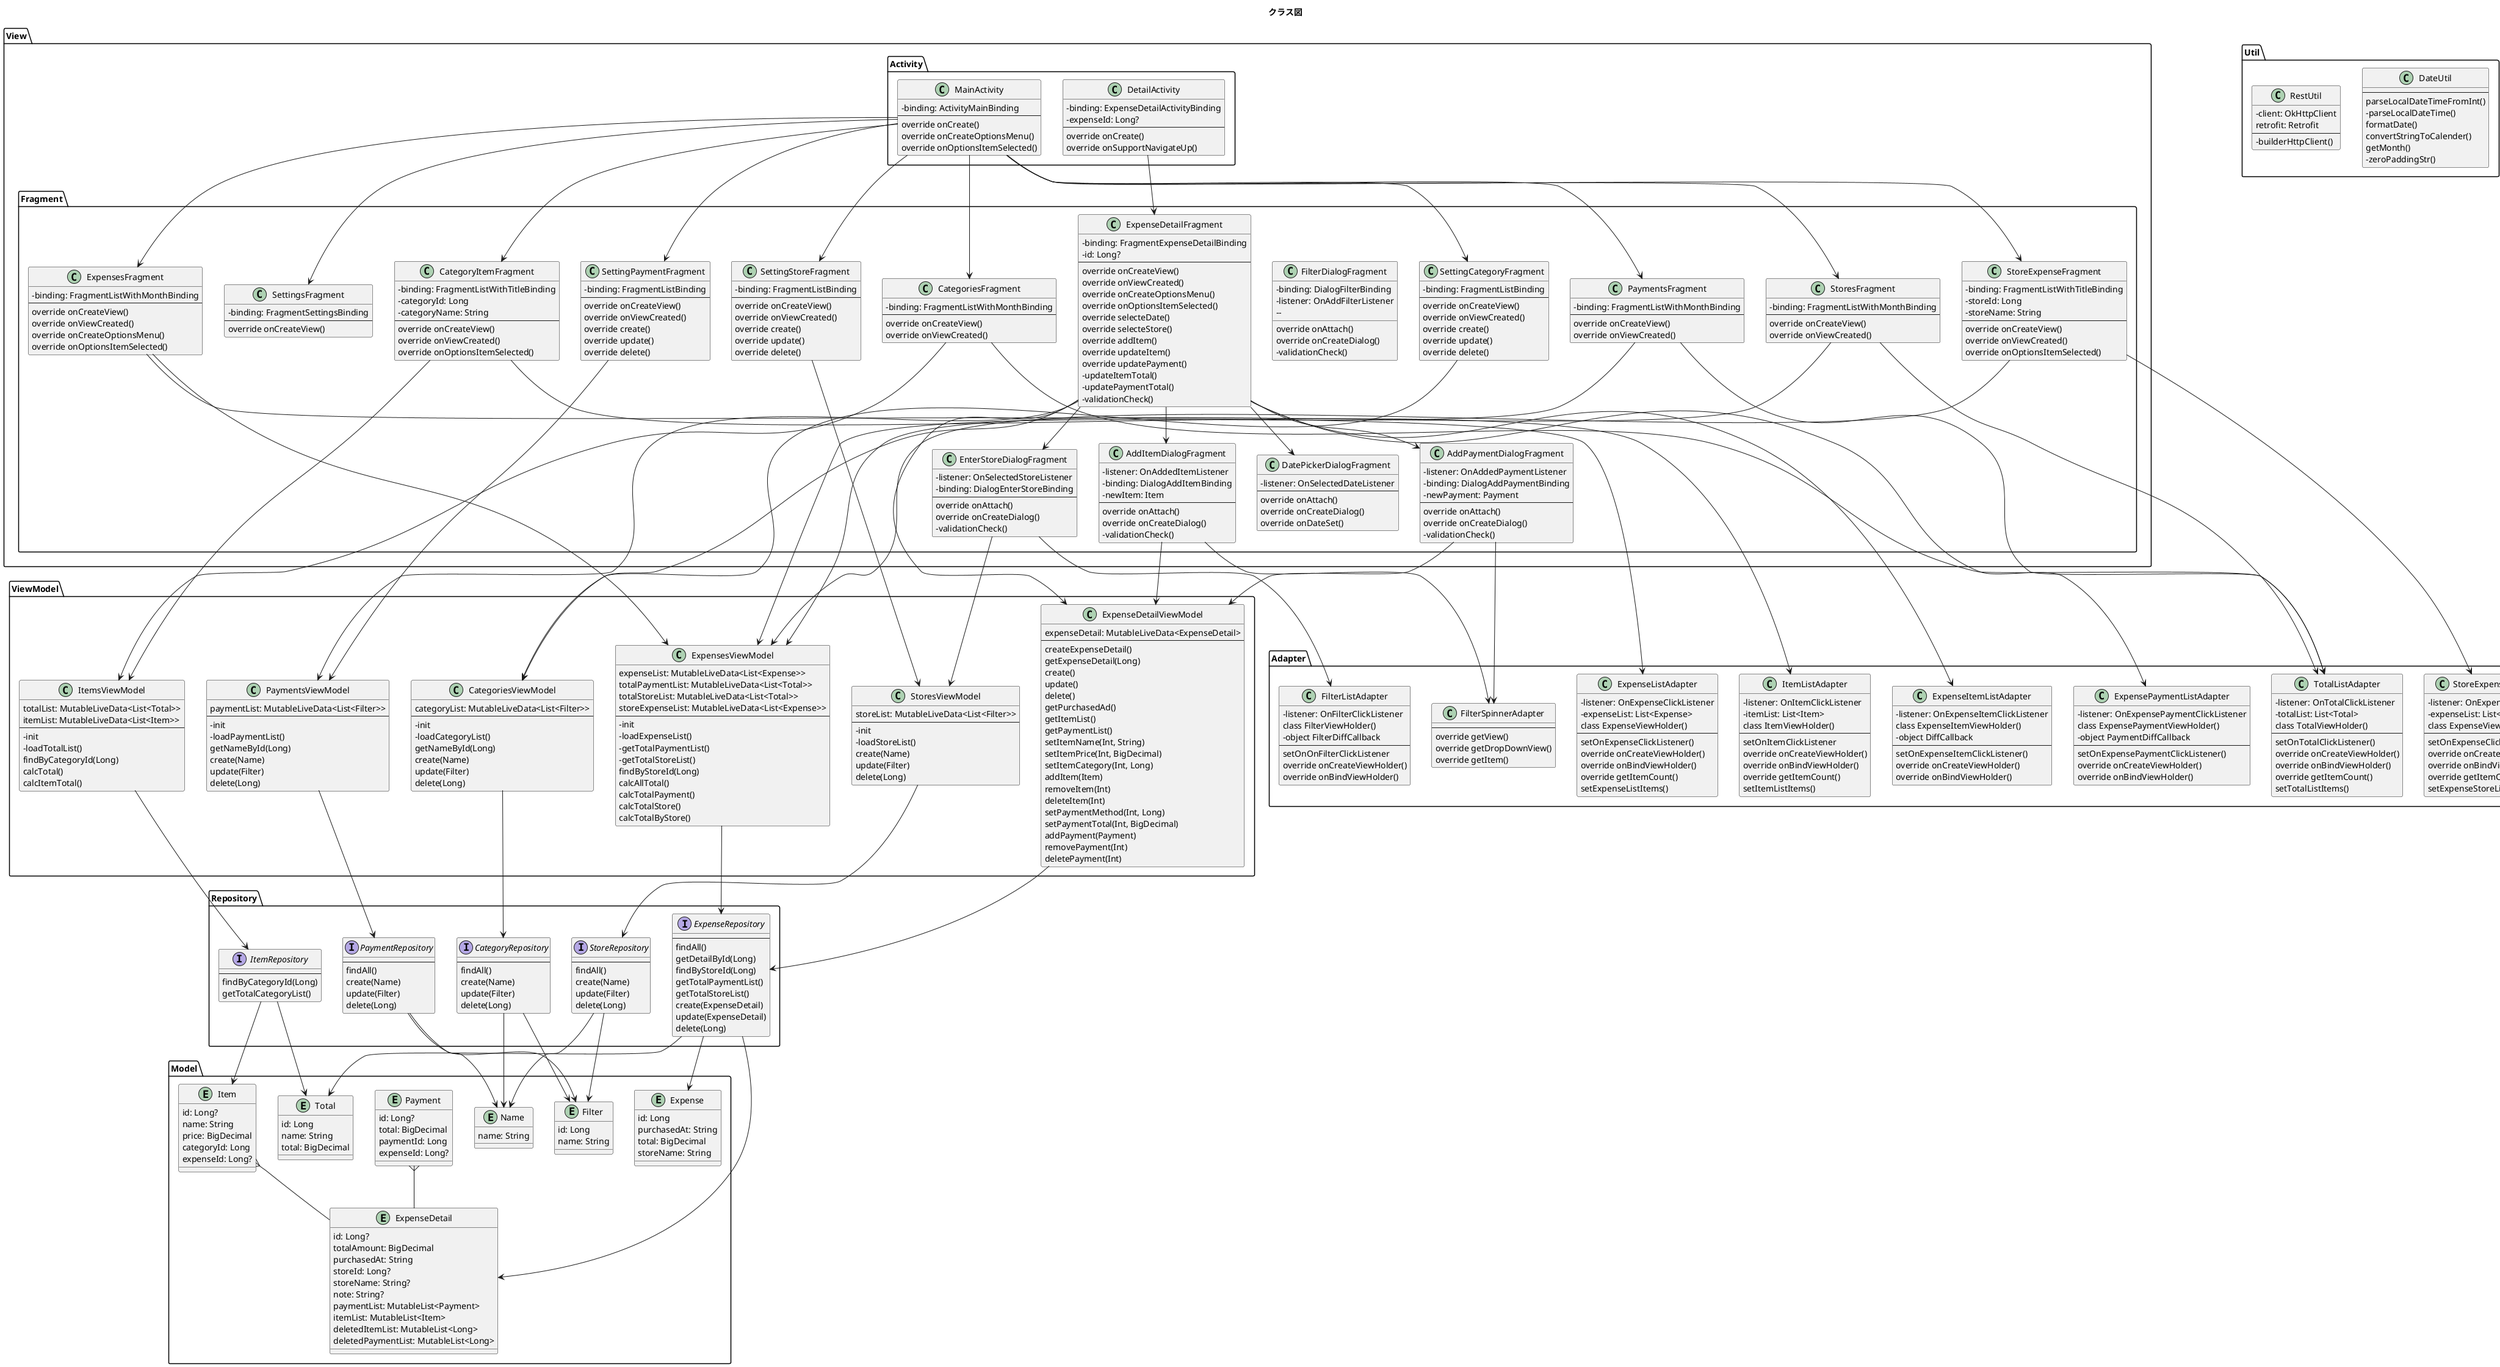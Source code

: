 @startuml
skinparam classAttributeIconSize 0

title クラス図

package Model {

    Entity Expense {

        id: Long
        purchasedAt: String
        total: BigDecimal
        storeName: String
    }

    Entity ExpenseDetail {

        id: Long?
        totalAmount: BigDecimal
        purchasedAt: String
        storeId: Long?
        storeName: String?
        note: String?
        paymentList: MutableList<Payment>
        itemList: MutableList<Item>
        deletedItemList: MutableList<Long>
        deletedPaymentList: MutableList<Long>
    }

    Entity Filter {

        id: Long
        name: String
    }

    Entity Item {

        id: Long?
        name: String
        price: BigDecimal
        categoryId: Long
        expenseId: Long?
    }

    Entity Name {
        name: String
    }

    Entity Payment {

        id: Long?
        total: BigDecimal
        paymentId: Long
        expenseId: Long?
    }

    Entity Total {

        id: Long
        name: String
        total: BigDecimal
    }

}
Item }-- ExpenseDetail
Payment }-- ExpenseDetail

package Repository {

    interface CategoryRepository {
        --
        findAll()
        create(Name)
        update(Filter)
        delete(Long)
    }

    interface ExpenseRepository {
        --
        findAll()
        getDetailById(Long)
        findByStoreId(Long)
        getTotalPaymentList()
        getTotalStoreList()
        create(ExpenseDetail)
        update(ExpenseDetail)
        delete(Long)
    }

    interface ItemRepository {
        --
        findByCategoryId(Long)
        getTotalCategoryList()
    }

    interface PaymentRepository {
        --
        findAll()
        create(Name)
        update(Filter)
        delete(Long)
    }

    interface StoreRepository {
        --
        findAll()
        create(Name)
        update(Filter)
        delete(Long)
    }
}
CategoryRepository --> Filter
CategoryRepository --> Name
ExpenseRepository --> Expense
ExpenseRepository --> ExpenseDetail
ExpenseRepository --> Total
ItemRepository --> Item
ItemRepository --> Total
PaymentRepository --> Filter
PaymentRepository --> Name
StoreRepository --> Filter
StoreRepository --> Name

package ViewModel {

    class CategoriesViewModel {
        categoryList: MutableLiveData<List<Filter>>
        --
        - init
        - loadCategoryList()
        getNameById(Long)
        create(Name)
        update(Filter)
        delete(Long)
    }

    class ExpenseDetailViewModel {
        expenseDetail: MutableLiveData<ExpenseDetail>
        --
        createExpenseDetail()
        getExpenseDetail(Long)
        create()
        update()
        delete()
        getPurchasedAd()
        getItemList()
        getPaymentList()
        setItemName(Int, String)
        setItemPrice(Int, BigDecimal)
        setItemCategory(Int, Long)
        addItem(Item)
        removeItem(Int)
        deleteItem(Int)
        setPaymentMethod(Int, Long)
        setPaymentTotal(Int, BigDecimal)
        addPayment(Payment)
        removePayment(Int)
        deletePayment(Int)
    }

    class ExpensesViewModel {
        expenseList: MutableLiveData<List<Expense>>
        totalPaymentList: MutableLiveData<List<Total>>
        totalStoreList: MutableLiveData<List<Total>>
        storeExpenseList: MutableLiveData<List<Expense>>
        --
        - init
        - loadExpenseList()
        - getTotalPaymentList()
        - getTotalStoreList()
        findByStoreId(Long)
        calcAllTotal()
        calcTotalPayment()
        calcTotalStore()
        calcTotalByStore()
    }

    class ItemsViewModel {
        totalList: MutableLiveData<List<Total>>
        itemList: MutableLiveData<List<Item>>
        --
        - init
        - loadTotalList()
        findByCategoryId(Long)
        calcTotal()
        calcItemTotal()
    }

    class PaymentsViewModel {
        paymentList: MutableLiveData<List<Filter>>
        --
        - init
        - loadPaymentList()
        getNameById(Long)
        create(Name)
        update(Filter)
        delete(Long)
    }

    class StoresViewModel {
        storeList: MutableLiveData<List<Filter>>
        --
        - init
        - loadStoreList()
        create(Name)
        update(Filter)
        delete(Long)
    }
}
CategoriesViewModel --> CategoryRepository
ExpenseDetailViewModel --> ExpenseRepository
ExpensesViewModel --> ExpenseRepository
ItemsViewModel --> ItemRepository
PaymentsViewModel --> PaymentRepository
StoresViewModel --> StoreRepository


package Adapter {

    class ExpenseItemListAdapter {
        - listener: OnExpenseItemClickListener
        class ExpenseItemViewHolder()
        - object DiffCallback
        --
        setOnExpenseItemClickListener()
        override onCreateViewHolder()
        override onBindViewHolder()
    }

    class ExpenseListAdapter {
        - listener: OnExpenseClickListener
        - expenseList: List<Expense>
        class ExpenseViewHolder()
        --
        setOnExpenseClickListener()
        override onCreateViewHolder()
        override onBindViewHolder()
        override getItemCount()
        setExpenseListItems()
    }

    class ExpensePaymentListAdapter {
        - listener: OnExpensePaymentClickListener
        class ExpensePaymentViewHolder()
        - object PaymentDiffCallback
        --
        setOnExpensePaymentClickListener()
        override onCreateViewHolder()
        override onBindViewHolder()
    }

    class FilterListAdapter {
        - listener: OnFilterClickListener
        class FilterViewHolder()
        - object FilterDiffCallback
        --
        setOnOnFilterClickListener
        override onCreateViewHolder()
        override onBindViewHolder()
    }

    class FilterSpinnerAdapter {
        --
        override getView()
        override getDropDownView()
        override getItem()
    }

    class ItemListAdapter {
        - listener: OnItemClickListener
        - itemList: List<Item>
        class ItemViewHolder()
        --
        setOnItemClickListener
        override onCreateViewHolder()
        override onBindViewHolder()
        override getItemCount()
        setItemListItems()
    }

    class StoreExpenseListAdapter {
        - listener: OnExpenseClickListener
        - expenseList: List<Expense>
        class ExpenseViewHolder()
        --
        setOnExpenseClickListener()
        override onCreateViewHolder()
        override onBindViewHolder()
        override getItemCount()
        setExpenseStoreListItems()
    }

    class TotalListAdapter {
        - listener: OnTotalClickListener
        - totalList: List<Total>
        class TotalViewHolder()
        --
        setOnTotalClickListener()
        override onCreateViewHolder()
        override onBindViewHolder()
        override getItemCount()
        setTotalListItems()
    }
}

package View {

    package Fragment {

        class AddItemDialogFragment {
            - listener: OnAddedItemListener
            - binding: DialogAddItemBinding
            - newItem: Item
            --
            override onAttach()
            override onCreateDialog()
            - validationCheck()
        }

        class AddPaymentDialogFragment {
            - listener: OnAddedPaymentListener
            - binding: DialogAddPaymentBinding
            - newPayment: Payment
            --
            override onAttach()
            override onCreateDialog()
            - validationCheck()
        }

        class CategoriesFragment {
            - binding: FragmentListWithMonthBinding
            --
            override onCreateView()
            override onViewCreated()
        }

        class CategoryItemFragment {
            - binding: FragmentListWithTitleBinding
            - categoryId: Long
            - categoryName: String
            --
            override onCreateView()
            override onViewCreated()
            override onOptionsItemSelected()
        }

        class DatePickerDialogFragment {
            - listener: OnSelectedDateListener
            --
            override onAttach()
            override onCreateDialog()
            override onDateSet()
        }

        class EnterStoreDialogFragment {
            - listener: OnSelectedStoreListener
            - binding: DialogEnterStoreBinding
            --
            override onAttach()
            override onCreateDialog()
            - validationCheck()
        }

        class ExpenseDetailFragment {
            - binding: FragmentExpenseDetailBinding
            - id: Long?
            --
            override onCreateView()
            override onViewCreated()
            override onCreateOptionsMenu()
            override onOptionsItemSelected()
            override selecteDate()
            override selecteStore()
            override addItem()
            override updateItem()
            override updatePayment()
            - updateItemTotal()
            - updatePaymentTotal()
            - validationCheck()
        }

        class ExpensesFragment {
            - binding: FragmentListWithMonthBinding
            --
            override onCreateView()
            override onViewCreated()
            override onCreateOptionsMenu()
            override onOptionsItemSelected()
        }

        class FilterDialogFragment {
           - binding: DialogFilterBinding
           - listener: OnAddFilterListener
            --
            override onAttach()
            override onCreateDialog()
            - validationCheck()
        }

        class PaymentsFragment {
            - binding: FragmentListWithMonthBinding
            --
            override onCreateView()
            override onViewCreated()
        }

        class SettingCategoryFragment {
            - binding: FragmentListBinding
            --
            override onCreateView()
            override onViewCreated()
            override create()
            override update()
            override delete()
        }

        class SettingPaymentFragment {
            - binding: FragmentListBinding
            --
            override onCreateView()
            override onViewCreated()
            override create()
            override update()
            override delete()
        }

        class SettingsFragment {
            - binding: FragmentSettingsBinding
            --
            override onCreateView()
        }

        class SettingStoreFragment {
            - binding: FragmentListBinding
            --
            override onCreateView()
            override onViewCreated()
            override create()
            override update()
            override delete()
        }

        class StoreExpenseFragment {
            - binding: FragmentListWithTitleBinding
            - storeId: Long
            - storeName: String
            --
            override onCreateView()
            override onViewCreated()
            override onOptionsItemSelected()
        }

        class StoresFragment {
            - binding: FragmentListWithMonthBinding
            --
            override onCreateView()
            override onViewCreated()
        }
    }

    package Activity {

        class MainActivity {
            - binding: ActivityMainBinding
            --
            override onCreate()
            override onCreateOptionsMenu()
            override onOptionsItemSelected()
        }
        
        class DetailActivity {
            - binding: ExpenseDetailActivityBinding
            - expenseId: Long?
            --
            override onCreate()
            override onSupportNavigateUp()
        }

    }
}
AddItemDialogFragment --> ExpenseDetailViewModel
AddItemDialogFragment --> FilterSpinnerAdapter
AddPaymentDialogFragment --> ExpenseDetailViewModel
AddPaymentDialogFragment --> FilterSpinnerAdapter
CategoriesFragment --> ItemsViewModel
CategoriesFragment --> TotalListAdapter
CategoryItemFragment --> ItemsViewModel
CategoryItemFragment --> ItemListAdapter
EnterStoreDialogFragment --> StoresViewModel
EnterStoreDialogFragment --> FilterListAdapter
ExpenseDetailFragment --> ExpenseDetailViewModel
ExpenseDetailFragment --> CategoriesViewModel
ExpenseDetailFragment --> PaymentsViewModel
ExpenseDetailFragment --> ExpenseItemListAdapter
ExpenseDetailFragment --> ExpensePaymentListAdapter
ExpenseDetailFragment --> DatePickerDialogFragment
ExpenseDetailFragment --> EnterStoreDialogFragment
ExpenseDetailFragment --> AddItemDialogFragment
ExpenseDetailFragment --> AddPaymentDialogFragment
ExpensesFragment --> ExpensesViewModel
ExpensesFragment --> ExpenseListAdapter
PaymentsFragment --> ExpensesViewModel
PaymentsFragment --> TotalListAdapter
SettingCategoryFragment --> CategoriesViewModel
SettingPaymentFragment --> PaymentsViewModel
SettingStoreFragment --> StoresViewModel
StoreExpenseFragment --> ExpensesViewModel
StoreExpenseFragment --> StoreExpenseListAdapter
StoresFragment --> ExpensesViewModel
StoresFragment --> TotalListAdapter

MainActivity --> CategoriesFragment
MainActivity --> CategoryItemFragment
MainActivity --> ExpensesFragment
MainActivity --> PaymentsFragment
MainActivity --> SettingCategoryFragment
MainActivity --> SettingPaymentFragment
MainActivity --> SettingsFragment
MainActivity --> SettingStoreFragment
MainActivity --> StoreExpenseFragment
MainActivity --> StoresFragment
DetailActivity --> ExpenseDetailFragment

package Util {

    class DateUtil {
        --
        parseLocalDateTimeFromInt()
        - parseLocalDateTime()
        formatDate()
        convertStringToCalender()
        getMonth()
        - zeroPaddingStr()
    }

    class RestUtil {
        - client: OkHttpClient
        retrofit: Retrofit
        --
        - builderHttpClient()
    }
}
@enduml